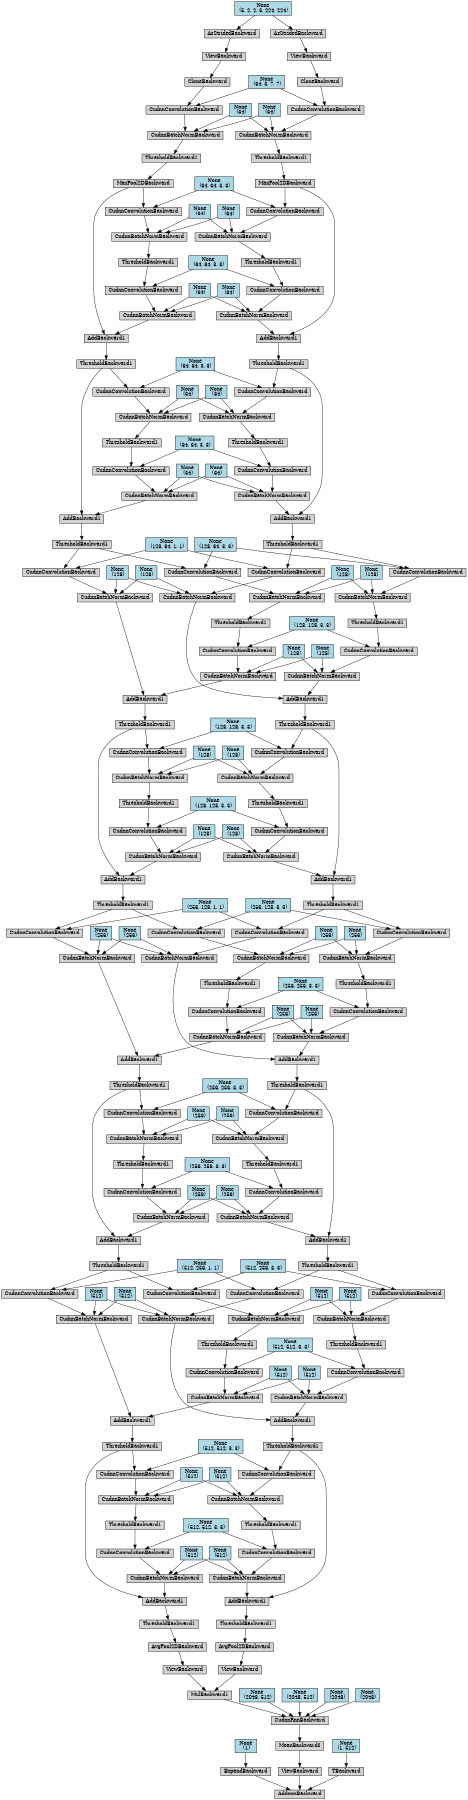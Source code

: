 digraph {
	graph [size="12,12"]
	node [align=left fontsize=12 height=0.2 ranksep=0.1 shape=box style=filled]
	139681896377200 [label=AddmmBackward]
	139681896377256 -> 139681896377200
	139681896377256 [label=ExpandBackward]
	139681896377480 -> 139681896377256
	139681896377480 [label="None
 (1)" fillcolor=lightblue]
	139681896377312 -> 139681896377200
	139681896377312 [label=ViewBackward]
	139681896377536 -> 139681896377312
	139681896377536 [label=MeanBackward0]
	139681896377648 -> 139681896377536
	139681896377648 [label=CudnnRnnBackward]
	139681896377760 -> 139681896377648
	139681896377760 [label=MulBackward1]
	139681896378096 -> 139681896377760
	139681896378096 [label=ViewBackward]
	139681896378264 -> 139681896378096
	139681896378264 [label=AvgPool2DBackward]
	139681888075848 -> 139681896378264
	139681888075848 [label=ThresholdBackward1]
	139681888075960 -> 139681888075848
	139681888075960 [label=AddBackward1]
	139681888076072 -> 139681888075960
	139681888076072 [label=CudnnBatchNormBackward]
	139681888076240 -> 139681888076072
	139681888076240 [label=CudnnConvolutionBackward]
	139681888076464 -> 139681888076240
	139681888076464 [label=ThresholdBackward1]
	139681888076632 -> 139681888076464
	139681888076632 [label=CudnnBatchNormBackward]
	139681888076744 -> 139681888076632
	139681888076744 [label=CudnnConvolutionBackward]
	139681888076128 -> 139681888076744
	139681888076128 [label=ThresholdBackward1]
	139681888077080 -> 139681888076128
	139681888077080 [label=AddBackward1]
	139681888077192 -> 139681888077080
	139681888077192 [label=CudnnBatchNormBackward]
	139681888077360 -> 139681888077192
	139681888077360 [label=CudnnConvolutionBackward]
	139681888077584 -> 139681888077360
	139681888077584 [label=ThresholdBackward1]
	139681888077752 -> 139681888077584
	139681888077752 [label=CudnnBatchNormBackward]
	139681888077864 -> 139681888077752
	139681888077864 [label=CudnnConvolutionBackward]
	139681888078088 -> 139681888077864
	139681888078088 [label=ThresholdBackward1]
	139681888078256 -> 139681888078088
	139681888078256 [label=AddBackward1]
	139681888078368 -> 139681888078256
	139681888078368 [label=CudnnBatchNormBackward]
	139681888078536 -> 139681888078368
	139681888078536 [label=CudnnConvolutionBackward]
	139681888078760 -> 139681888078536
	139681888078760 [label=ThresholdBackward1]
	139681888078928 -> 139681888078760
	139681888078928 [label=CudnnBatchNormBackward]
	139681888079040 -> 139681888078928
	139681888079040 [label=CudnnConvolutionBackward]
	139681888078424 -> 139681888079040
	139681888078424 [label=ThresholdBackward1]
	139681888079376 -> 139681888078424
	139681888079376 [label=AddBackward1]
	139681888079488 -> 139681888079376
	139681888079488 [label=CudnnBatchNormBackward]
	139681888079656 -> 139681888079488
	139681888079656 [label=CudnnConvolutionBackward]
	139681888096328 -> 139681888079656
	139681888096328 [label=ThresholdBackward1]
	139681888096496 -> 139681888096328
	139681888096496 [label=CudnnBatchNormBackward]
	139681888096608 -> 139681888096496
	139681888096608 [label=CudnnConvolutionBackward]
	139681888096832 -> 139681888096608
	139681888096832 [label=ThresholdBackward1]
	139681888097000 -> 139681888096832
	139681888097000 [label=AddBackward1]
	139681888097168 -> 139681888097000
	139681888097168 [label=CudnnBatchNormBackward]
	139681888097336 -> 139681888097168
	139681888097336 [label=CudnnConvolutionBackward]
	139681888097560 -> 139681888097336
	139681888097560 [label=ThresholdBackward1]
	139681888097728 -> 139681888097560
	139681888097728 [label=CudnnBatchNormBackward]
	139681888097896 -> 139681888097728
	139681888097896 [label=CudnnConvolutionBackward]
	139681888097224 -> 139681888097896
	139681888097224 [label=ThresholdBackward1]
	139681888098232 -> 139681888097224
	139681888098232 [label=AddBackward1]
	139681888098400 -> 139681888098232
	139681888098400 [label=CudnnBatchNormBackward]
	139681888098568 -> 139681888098400
	139681888098568 [label=CudnnConvolutionBackward]
	139681888098792 -> 139681888098568
	139681888098792 [label=ThresholdBackward1]
	139681888098960 -> 139681888098792
	139681888098960 [label=CudnnBatchNormBackward]
	139681888099128 -> 139681888098960
	139681888099128 [label=CudnnConvolutionBackward]
	139681888099352 -> 139681888099128
	139681888099352 [label=ThresholdBackward1]
	139681888099520 -> 139681888099352
	139681888099520 [label=AddBackward1]
	139681888099688 -> 139681888099520
	139681888099688 [label=CudnnBatchNormBackward]
	139681888099856 -> 139681888099688
	139681888099856 [label=CudnnConvolutionBackward]
	139681888100080 -> 139681888099856
	139681888100080 [label=ThresholdBackward1]
	139681888100248 -> 139681888100080
	139681888100248 [label=CudnnBatchNormBackward]
	139681888112768 -> 139681888100248
	139681888112768 [label=CudnnConvolutionBackward]
	139681888099744 -> 139681888112768
	139681888099744 [label=ThresholdBackward1]
	139681888113104 -> 139681888099744
	139681888113104 [label=AddBackward1]
	139681888113272 -> 139681888113104
	139681888113272 [label=CudnnBatchNormBackward]
	139681888113440 -> 139681888113272
	139681888113440 [label=CudnnConvolutionBackward]
	139681888113664 -> 139681888113440
	139681888113664 [label=ThresholdBackward1]
	139681888113832 -> 139681888113664
	139681888113832 [label=CudnnBatchNormBackward]
	139681888114000 -> 139681888113832
	139681888114000 [label=CudnnConvolutionBackward]
	139681888113328 -> 139681888114000
	139681888113328 [label=MaxPool2DBackward]
	139681888114336 -> 139681888113328
	139681888114336 [label=ThresholdBackward1]
	139681888114504 -> 139681888114336
	139681888114504 [label=CudnnBatchNormBackward]
	139681888114672 -> 139681888114504
	139681888114672 [label=CudnnConvolutionBackward]
	139681888114896 -> 139681888114672
	139681888114896 [label=CloneBackward]
	139681888115064 -> 139681888114896
	139681888115064 [label=ViewBackward]
	139681888115232 -> 139681888115064
	139681888115232 [label=AsStridedBackward]
	139681888115400 -> 139681888115232
	139681888115400 [label="None
 (5, 2, 2, 3, 224, 224)" fillcolor=lightblue]
	139681888114952 -> 139681888114672
	139681888114952 [label="None
 (64, 3, 7, 7)" fillcolor=lightblue]
	139681888114728 -> 139681888114504
	139681888114728 [label="None
 (64)" fillcolor=lightblue]
	139681888114784 -> 139681888114504
	139681888114784 [label="None
 (64)" fillcolor=lightblue]
	139681888114224 -> 139681888114000
	139681888114224 [label="None
 (64, 64, 3, 3)" fillcolor=lightblue]
	139681888114056 -> 139681888113832
	139681888114056 [label="None
 (64)" fillcolor=lightblue]
	139681888114112 -> 139681888113832
	139681888114112 [label="None
 (64)" fillcolor=lightblue]
	139681888113720 -> 139681888113440
	139681888113720 [label="None
 (64, 64, 3, 3)" fillcolor=lightblue]
	139681888113496 -> 139681888113272
	139681888113496 [label="None
 (64)" fillcolor=lightblue]
	139681888113552 -> 139681888113272
	139681888113552 [label="None
 (64)" fillcolor=lightblue]
	139681888113328 -> 139681888113104
	139681888112992 -> 139681888112768
	139681888112992 [label="None
 (64, 64, 3, 3)" fillcolor=lightblue]
	139681888112824 -> 139681888100248
	139681888112824 [label="None
 (64)" fillcolor=lightblue]
	139681888112880 -> 139681888100248
	139681888112880 [label="None
 (64)" fillcolor=lightblue]
	139681888100136 -> 139681888099856
	139681888100136 [label="None
 (64, 64, 3, 3)" fillcolor=lightblue]
	139681888099912 -> 139681888099688
	139681888099912 [label="None
 (64)" fillcolor=lightblue]
	139681888099968 -> 139681888099688
	139681888099968 [label="None
 (64)" fillcolor=lightblue]
	139681888099744 -> 139681888099520
	139681888099408 -> 139681888099128
	139681888099408 [label="None
 (128, 64, 3, 3)" fillcolor=lightblue]
	139681888099184 -> 139681888098960
	139681888099184 [label="None
 (128)" fillcolor=lightblue]
	139681888099240 -> 139681888098960
	139681888099240 [label="None
 (128)" fillcolor=lightblue]
	139681888098848 -> 139681888098568
	139681888098848 [label="None
 (128, 128, 3, 3)" fillcolor=lightblue]
	139681888098624 -> 139681888098400
	139681888098624 [label="None
 (128)" fillcolor=lightblue]
	139681888098680 -> 139681888098400
	139681888098680 [label="None
 (128)" fillcolor=lightblue]
	139681888098456 -> 139681888098232
	139681888098456 [label=CudnnBatchNormBackward]
	139681888098736 -> 139681888098456
	139681888098736 [label=CudnnConvolutionBackward]
	139681888099352 -> 139681888098736
	139681888099016 -> 139681888098736
	139681888099016 [label="None
 (128, 64, 1, 1)" fillcolor=lightblue]
	139681888098904 -> 139681888098456
	139681888098904 [label="None
 (128)" fillcolor=lightblue]
	139681888099296 -> 139681888098456
	139681888099296 [label="None
 (128)" fillcolor=lightblue]
	139681888098120 -> 139681888097896
	139681888098120 [label="None
 (128, 128, 3, 3)" fillcolor=lightblue]
	139681888097952 -> 139681888097728
	139681888097952 [label="None
 (128)" fillcolor=lightblue]
	139681888098008 -> 139681888097728
	139681888098008 [label="None
 (128)" fillcolor=lightblue]
	139681888097616 -> 139681888097336
	139681888097616 [label="None
 (128, 128, 3, 3)" fillcolor=lightblue]
	139681888097392 -> 139681888097168
	139681888097392 [label="None
 (128)" fillcolor=lightblue]
	139681888097448 -> 139681888097168
	139681888097448 [label="None
 (128)" fillcolor=lightblue]
	139681888097224 -> 139681888097000
	139681888096888 -> 139681888096608
	139681888096888 [label="None
 (256, 128, 3, 3)" fillcolor=lightblue]
	139681888096664 -> 139681888096496
	139681888096664 [label="None
 (256)" fillcolor=lightblue]
	139681888096720 -> 139681888096496
	139681888096720 [label="None
 (256)" fillcolor=lightblue]
	139681888096384 -> 139681888079656
	139681888096384 [label="None
 (256, 256, 3, 3)" fillcolor=lightblue]
	139681888079712 -> 139681888079488
	139681888079712 [label="None
 (256)" fillcolor=lightblue]
	139681888079768 -> 139681888079488
	139681888079768 [label="None
 (256)" fillcolor=lightblue]
	139681888079544 -> 139681888079376
	139681888079544 [label=CudnnBatchNormBackward]
	139681888079824 -> 139681888079544
	139681888079824 [label=CudnnConvolutionBackward]
	139681888096832 -> 139681888079824
	139681888096552 -> 139681888079824
	139681888096552 [label="None
 (256, 128, 1, 1)" fillcolor=lightblue]
	139681888096440 -> 139681888079544
	139681888096440 [label="None
 (256)" fillcolor=lightblue]
	139681888096776 -> 139681888079544
	139681888096776 [label="None
 (256)" fillcolor=lightblue]
	139681888079264 -> 139681888079040
	139681888079264 [label="None
 (256, 256, 3, 3)" fillcolor=lightblue]
	139681888079096 -> 139681888078928
	139681888079096 [label="None
 (256)" fillcolor=lightblue]
	139681888079152 -> 139681888078928
	139681888079152 [label="None
 (256)" fillcolor=lightblue]
	139681888078816 -> 139681888078536
	139681888078816 [label="None
 (256, 256, 3, 3)" fillcolor=lightblue]
	139681888078592 -> 139681888078368
	139681888078592 [label="None
 (256)" fillcolor=lightblue]
	139681888078648 -> 139681888078368
	139681888078648 [label="None
 (256)" fillcolor=lightblue]
	139681888078424 -> 139681888078256
	139681888078144 -> 139681888077864
	139681888078144 [label="None
 (512, 256, 3, 3)" fillcolor=lightblue]
	139681888077920 -> 139681888077752
	139681888077920 [label="None
 (512)" fillcolor=lightblue]
	139681888077976 -> 139681888077752
	139681888077976 [label="None
 (512)" fillcolor=lightblue]
	139681888077640 -> 139681888077360
	139681888077640 [label="None
 (512, 512, 3, 3)" fillcolor=lightblue]
	139681888077416 -> 139681888077192
	139681888077416 [label="None
 (512)" fillcolor=lightblue]
	139681888077472 -> 139681888077192
	139681888077472 [label="None
 (512)" fillcolor=lightblue]
	139681888077248 -> 139681888077080
	139681888077248 [label=CudnnBatchNormBackward]
	139681888077528 -> 139681888077248
	139681888077528 [label=CudnnConvolutionBackward]
	139681888078088 -> 139681888077528
	139681888077808 -> 139681888077528
	139681888077808 [label="None
 (512, 256, 1, 1)" fillcolor=lightblue]
	139681888077696 -> 139681888077248
	139681888077696 [label="None
 (512)" fillcolor=lightblue]
	139681888078032 -> 139681888077248
	139681888078032 [label="None
 (512)" fillcolor=lightblue]
	139681888076968 -> 139681888076744
	139681888076968 [label="None
 (512, 512, 3, 3)" fillcolor=lightblue]
	139681888076800 -> 139681888076632
	139681888076800 [label="None
 (512)" fillcolor=lightblue]
	139681888076856 -> 139681888076632
	139681888076856 [label="None
 (512)" fillcolor=lightblue]
	139681888076520 -> 139681888076240
	139681888076520 [label="None
 (512, 512, 3, 3)" fillcolor=lightblue]
	139681888076296 -> 139681888076072
	139681888076296 [label="None
 (512)" fillcolor=lightblue]
	139681888076352 -> 139681888076072
	139681888076352 [label="None
 (512)" fillcolor=lightblue]
	139681888076128 -> 139681888075960
	139681896378152 -> 139681896377760
	139681896378152 [label=ViewBackward]
	139681896378320 -> 139681896378152
	139681896378320 [label=AvgPool2DBackward]
	139681888076016 -> 139681896378320
	139681888076016 [label=ThresholdBackward1]
	139681888076408 -> 139681888076016
	139681888076408 [label=AddBackward1]
	139681888076912 -> 139681888076408
	139681888076912 [label=CudnnBatchNormBackward]
	139681888077304 -> 139681888076912
	139681888077304 [label=CudnnConvolutionBackward]
	139681888077136 -> 139681888077304
	139681888077136 [label=ThresholdBackward1]
	139681888078312 -> 139681888077136
	139681888078312 [label=CudnnBatchNormBackward]
	139681888078704 -> 139681888078312
	139681888078704 [label=CudnnConvolutionBackward]
	139681888077024 -> 139681888078704
	139681888077024 [label=ThresholdBackward1]
	139681888078984 -> 139681888077024
	139681888078984 [label=AddBackward1]
	139681888079432 -> 139681888078984
	139681888079432 [label=CudnnBatchNormBackward]
	139681888097056 -> 139681888079432
	139681888097056 [label=CudnnConvolutionBackward]
	139681888097504 -> 139681888097056
	139681888097504 [label=ThresholdBackward1]
	139681888098176 -> 139681888097504
	139681888098176 [label=CudnnBatchNormBackward]
	139681888098512 -> 139681888098176
	139681888098512 [label=CudnnConvolutionBackward]
	139681888098288 -> 139681888098512
	139681888098288 [label=ThresholdBackward1]
	139681888099576 -> 139681888098288
	139681888099576 [label=AddBackward1]
	139681888100024 -> 139681888099576
	139681888100024 [label=CudnnBatchNormBackward]
	139681888113048 -> 139681888100024
	139681888113048 [label=CudnnConvolutionBackward]
	139681888113608 -> 139681888113048
	139681888113608 [label=ThresholdBackward1]
	139681888113776 -> 139681888113608
	139681888113776 [label=CudnnBatchNormBackward]
	139681888114280 -> 139681888113776
	139681888114280 [label=CudnnConvolutionBackward]
	139681888100304 -> 139681888114280
	139681888100304 [label=ThresholdBackward1]
	139681888114840 -> 139681888100304
	139681888114840 [label=AddBackward1]
	139681888115008 -> 139681888114840
	139681888115008 [label=CudnnBatchNormBackward]
	139681888115456 -> 139681888115008
	139681888115456 [label=CudnnConvolutionBackward]
	139681888115680 -> 139681888115456
	139681888115680 [label=ThresholdBackward1]
	139681888115736 -> 139681888115680
	139681888115736 [label=CudnnBatchNormBackward]
	139681888115848 -> 139681888115736
	139681888115848 [label=CudnnConvolutionBackward]
	139681888115960 -> 139681888115848
	139681888115960 [label=ThresholdBackward1]
	139681888116072 -> 139681888115960
	139681888116072 [label=AddBackward1]
	139681888116184 -> 139681888116072
	139681888116184 [label=CudnnBatchNormBackward]
	139681888116352 -> 139681888116184
	139681888116352 [label=CudnnConvolutionBackward]
	139681888116464 -> 139681888116352
	139681888116464 [label=ThresholdBackward1]
	139681888116576 -> 139681888116464
	139681888116576 [label=CudnnBatchNormBackward]
	139681888116688 -> 139681888116576
	139681888116688 [label=CudnnConvolutionBackward]
	139681888116240 -> 139681888116688
	139681888116240 [label=ThresholdBackward1]
	139681888145592 -> 139681888116240
	139681888145592 [label=AddBackward1]
	139681888145704 -> 139681888145592
	139681888145704 [label=CudnnBatchNormBackward]
	139681888145872 -> 139681888145704
	139681888145872 [label=CudnnConvolutionBackward]
	139681888145984 -> 139681888145872
	139681888145984 [label=ThresholdBackward1]
	139681888146096 -> 139681888145984
	139681888146096 [label=CudnnBatchNormBackward]
	139681888146208 -> 139681888146096
	139681888146208 [label=CudnnConvolutionBackward]
	139681888146320 -> 139681888146208
	139681888146320 [label=ThresholdBackward1]
	139681888146432 -> 139681888146320
	139681888146432 [label=AddBackward1]
	139681888146544 -> 139681888146432
	139681888146544 [label=CudnnBatchNormBackward]
	139681888146712 -> 139681888146544
	139681888146712 [label=CudnnConvolutionBackward]
	139681888146824 -> 139681888146712
	139681888146824 [label=ThresholdBackward1]
	139681888146936 -> 139681888146824
	139681888146936 [label=CudnnBatchNormBackward]
	139681888147048 -> 139681888146936
	139681888147048 [label=CudnnConvolutionBackward]
	139681888146600 -> 139681888147048
	139681888146600 [label=ThresholdBackward1]
	139681888147216 -> 139681888146600
	139681888147216 [label=AddBackward1]
	139681888147328 -> 139681888147216
	139681888147328 [label=CudnnBatchNormBackward]
	139681888147496 -> 139681888147328
	139681888147496 [label=CudnnConvolutionBackward]
	139681888147608 -> 139681888147496
	139681888147608 [label=ThresholdBackward1]
	139681888147720 -> 139681888147608
	139681888147720 [label=CudnnBatchNormBackward]
	139681888147832 -> 139681888147720
	139681888147832 [label=CudnnConvolutionBackward]
	139681888147384 -> 139681888147832
	139681888147384 [label=MaxPool2DBackward]
	139681888148000 -> 139681888147384
	139681888148000 [label=ThresholdBackward1]
	139681888148112 -> 139681888148000
	139681888148112 [label=CudnnBatchNormBackward]
	139681888148224 -> 139681888148112
	139681888148224 [label=CudnnConvolutionBackward]
	139681888148336 -> 139681888148224
	139681888148336 [label=CloneBackward]
	139681888148448 -> 139681888148336
	139681888148448 [label=ViewBackward]
	139681888148560 -> 139681888148448
	139681888148560 [label=AsStridedBackward]
	139681888115400 -> 139681888148560
	139681888114952 -> 139681888148224
	139681888114728 -> 139681888148112
	139681888114784 -> 139681888148112
	139681888114224 -> 139681888147832
	139681888114056 -> 139681888147720
	139681888114112 -> 139681888147720
	139681888113720 -> 139681888147496
	139681888113496 -> 139681888147328
	139681888113552 -> 139681888147328
	139681888147384 -> 139681888147216
	139681888112992 -> 139681888147048
	139681888112824 -> 139681888146936
	139681888112880 -> 139681888146936
	139681888100136 -> 139681888146712
	139681888099912 -> 139681888146544
	139681888099968 -> 139681888146544
	139681888146600 -> 139681888146432
	139681888099408 -> 139681888146208
	139681888099184 -> 139681888146096
	139681888099240 -> 139681888146096
	139681888098848 -> 139681888145872
	139681888098624 -> 139681888145704
	139681888098680 -> 139681888145704
	139681888145760 -> 139681888145592
	139681888145760 [label=CudnnBatchNormBackward]
	139681888145928 -> 139681888145760
	139681888145928 [label=CudnnConvolutionBackward]
	139681888146320 -> 139681888145928
	139681888099016 -> 139681888145928
	139681888098904 -> 139681888145760
	139681888099296 -> 139681888145760
	139681888098120 -> 139681888116688
	139681888097952 -> 139681888116576
	139681888098008 -> 139681888116576
	139681888097616 -> 139681888116352
	139681888097392 -> 139681888116184
	139681888097448 -> 139681888116184
	139681888116240 -> 139681888116072
	139681888096888 -> 139681888115848
	139681888096664 -> 139681888115736
	139681888096720 -> 139681888115736
	139681888096384 -> 139681888115456
	139681888079712 -> 139681888115008
	139681888079768 -> 139681888115008
	139681888115288 -> 139681888114840
	139681888115288 [label=CudnnBatchNormBackward]
	139681888115624 -> 139681888115288
	139681888115624 [label=CudnnConvolutionBackward]
	139681888115960 -> 139681888115624
	139681888096552 -> 139681888115624
	139681888096440 -> 139681888115288
	139681888096776 -> 139681888115288
	139681888079264 -> 139681888114280
	139681888079096 -> 139681888113776
	139681888079152 -> 139681888113776
	139681888078816 -> 139681888113048
	139681888078592 -> 139681888100024
	139681888078648 -> 139681888100024
	139681888100304 -> 139681888099576
	139681888078144 -> 139681888098512
	139681888077920 -> 139681888098176
	139681888077976 -> 139681888098176
	139681888077640 -> 139681888097056
	139681888077416 -> 139681888079432
	139681888077472 -> 139681888079432
	139681888096944 -> 139681888078984
	139681888096944 [label=CudnnBatchNormBackward]
	139681888097672 -> 139681888096944
	139681888097672 [label=CudnnConvolutionBackward]
	139681888098288 -> 139681888097672
	139681888077808 -> 139681888097672
	139681888077696 -> 139681888096944
	139681888078032 -> 139681888096944
	139681888076968 -> 139681888078704
	139681888076800 -> 139681888078312
	139681888076856 -> 139681888078312
	139681888076520 -> 139681888077304
	139681888076296 -> 139681888076912
	139681888076352 -> 139681888076912
	139681888077024 -> 139681888076408
	139681896377816 -> 139681896377648
	139681896377816 [label="None
 (2048, 512)" fillcolor=lightblue]
	139681896377872 -> 139681896377648
	139681896377872 [label="None
 (2048, 512)" fillcolor=lightblue]
	139681896377928 -> 139681896377648
	139681896377928 [label="None
 (2048)" fillcolor=lightblue]
	139681896377984 -> 139681896377648
	139681896377984 [label="None
 (2048)" fillcolor=lightblue]
	139681896377368 -> 139681896377200
	139681896377368 [label=TBackward]
	139681896377592 -> 139681896377368
	139681896377592 [label="None
 (1, 512)" fillcolor=lightblue]
}

